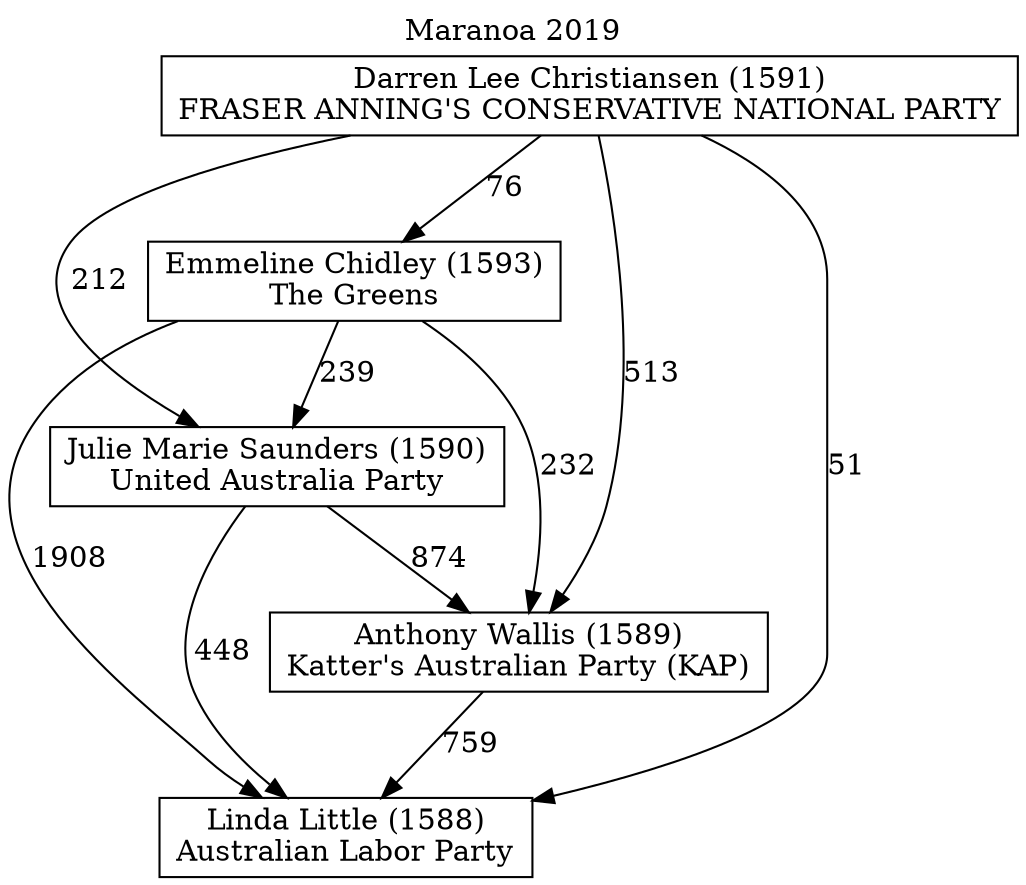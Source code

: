 // House preference flow
digraph "Linda Little (1588)_Maranoa_2019" {
	graph [label="Maranoa 2019" labelloc=t mclimit=10]
	node [shape=box]
	"Linda Little (1588)" [label="Linda Little (1588)
Australian Labor Party"]
	"Anthony Wallis (1589)" [label="Anthony Wallis (1589)
Katter's Australian Party (KAP)"]
	"Julie Marie Saunders (1590)" [label="Julie Marie Saunders (1590)
United Australia Party"]
	"Emmeline Chidley (1593)" [label="Emmeline Chidley (1593)
The Greens"]
	"Darren Lee Christiansen (1591)" [label="Darren Lee Christiansen (1591)
FRASER ANNING'S CONSERVATIVE NATIONAL PARTY"]
	"Anthony Wallis (1589)" -> "Linda Little (1588)" [label=759]
	"Julie Marie Saunders (1590)" -> "Anthony Wallis (1589)" [label=874]
	"Emmeline Chidley (1593)" -> "Julie Marie Saunders (1590)" [label=239]
	"Darren Lee Christiansen (1591)" -> "Emmeline Chidley (1593)" [label=76]
	"Julie Marie Saunders (1590)" -> "Linda Little (1588)" [label=448]
	"Emmeline Chidley (1593)" -> "Linda Little (1588)" [label=1908]
	"Darren Lee Christiansen (1591)" -> "Linda Little (1588)" [label=51]
	"Darren Lee Christiansen (1591)" -> "Julie Marie Saunders (1590)" [label=212]
	"Emmeline Chidley (1593)" -> "Anthony Wallis (1589)" [label=232]
	"Darren Lee Christiansen (1591)" -> "Anthony Wallis (1589)" [label=513]
}
